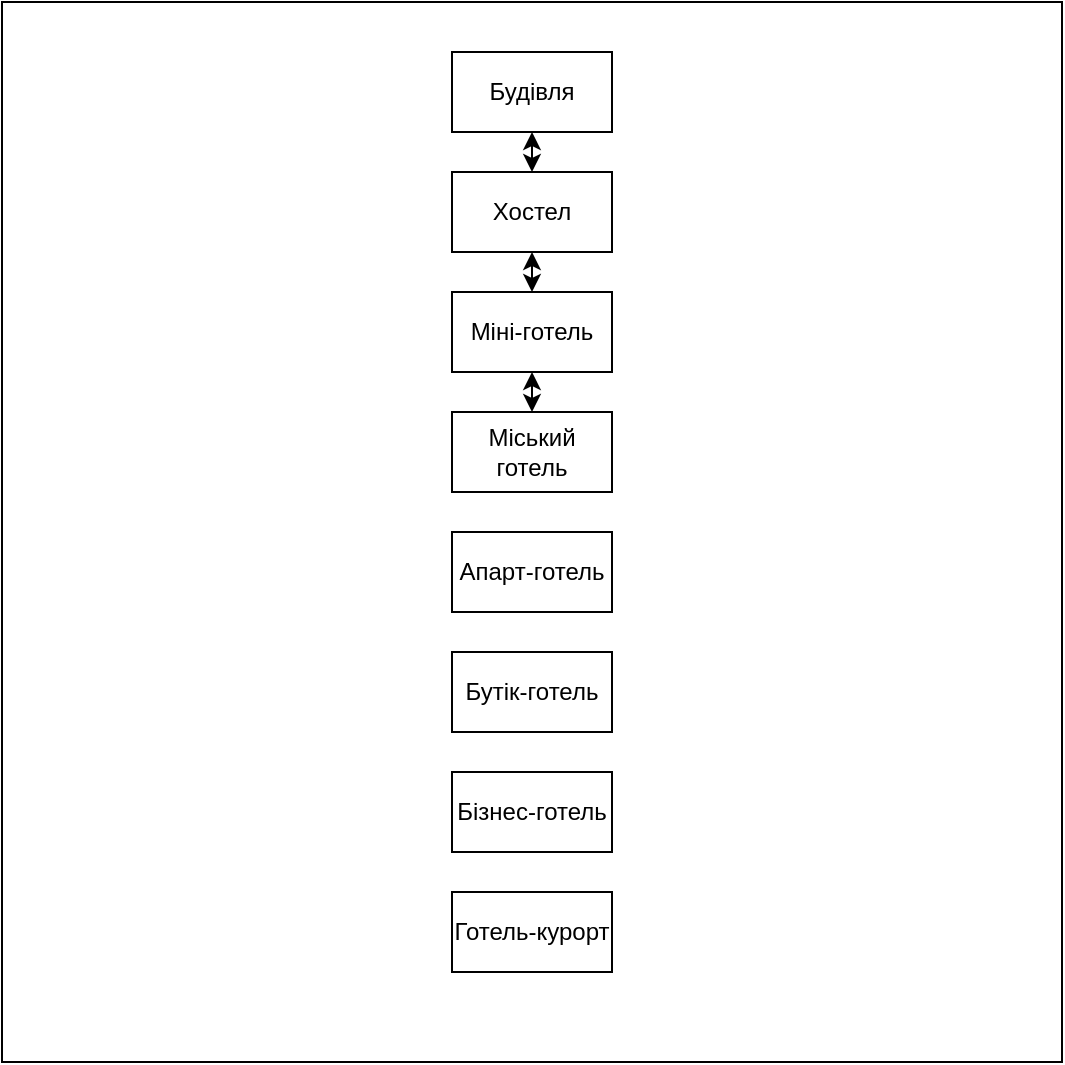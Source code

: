 <mxfile version="21.7.2" type="github">
  <diagram name="Страница — 1" id="rCxJo5MhZ4vbmWMJt02z">
    <mxGraphModel dx="989" dy="517" grid="1" gridSize="10" guides="1" tooltips="1" connect="1" arrows="1" fold="1" page="1" pageScale="1" pageWidth="827" pageHeight="1169" math="0" shadow="0">
      <root>
        <mxCell id="0" />
        <mxCell id="1" parent="0" />
        <mxCell id="JILR0RX5SvPw9TXMDlvb-1" value="" style="whiteSpace=wrap;html=1;aspect=fixed;" vertex="1" parent="1">
          <mxGeometry x="140" y="35" width="530" height="530" as="geometry" />
        </mxCell>
        <mxCell id="JILR0RX5SvPw9TXMDlvb-11" value="Будівля" style="rounded=0;whiteSpace=wrap;html=1;" vertex="1" parent="1">
          <mxGeometry x="365" y="60" width="80" height="40" as="geometry" />
        </mxCell>
        <mxCell id="JILR0RX5SvPw9TXMDlvb-12" value="Хостел" style="rounded=0;whiteSpace=wrap;html=1;" vertex="1" parent="1">
          <mxGeometry x="365" y="120" width="80" height="40" as="geometry" />
        </mxCell>
        <mxCell id="JILR0RX5SvPw9TXMDlvb-13" value="Міні-готель" style="rounded=0;whiteSpace=wrap;html=1;" vertex="1" parent="1">
          <mxGeometry x="365" y="180" width="80" height="40" as="geometry" />
        </mxCell>
        <mxCell id="JILR0RX5SvPw9TXMDlvb-14" value="Міський готель" style="rounded=0;whiteSpace=wrap;html=1;" vertex="1" parent="1">
          <mxGeometry x="365" y="240" width="80" height="40" as="geometry" />
        </mxCell>
        <mxCell id="JILR0RX5SvPw9TXMDlvb-15" value="Апарт-готель" style="rounded=0;whiteSpace=wrap;html=1;" vertex="1" parent="1">
          <mxGeometry x="365" y="300" width="80" height="40" as="geometry" />
        </mxCell>
        <mxCell id="JILR0RX5SvPw9TXMDlvb-16" value="Бутік-готель" style="rounded=0;whiteSpace=wrap;html=1;" vertex="1" parent="1">
          <mxGeometry x="365" y="360" width="80" height="40" as="geometry" />
        </mxCell>
        <mxCell id="JILR0RX5SvPw9TXMDlvb-17" value="Бізнес-готель" style="rounded=0;whiteSpace=wrap;html=1;" vertex="1" parent="1">
          <mxGeometry x="365" y="420" width="80" height="40" as="geometry" />
        </mxCell>
        <mxCell id="JILR0RX5SvPw9TXMDlvb-18" value="Готель-курорт" style="rounded=0;whiteSpace=wrap;html=1;" vertex="1" parent="1">
          <mxGeometry x="365" y="480" width="80" height="40" as="geometry" />
        </mxCell>
        <mxCell id="JILR0RX5SvPw9TXMDlvb-20" value="" style="endArrow=classic;startArrow=classic;html=1;rounded=0;entryX=0.5;entryY=1;entryDx=0;entryDy=0;exitX=0.5;exitY=0;exitDx=0;exitDy=0;" edge="1" parent="1" source="JILR0RX5SvPw9TXMDlvb-12" target="JILR0RX5SvPw9TXMDlvb-11">
          <mxGeometry width="50" height="50" relative="1" as="geometry">
            <mxPoint x="620" y="340" as="sourcePoint" />
            <mxPoint x="670" y="290" as="targetPoint" />
            <Array as="points">
              <mxPoint x="405" y="110" />
            </Array>
          </mxGeometry>
        </mxCell>
        <mxCell id="JILR0RX5SvPw9TXMDlvb-21" value="" style="endArrow=classic;startArrow=classic;html=1;rounded=0;entryX=0.5;entryY=1;entryDx=0;entryDy=0;exitX=0.5;exitY=0;exitDx=0;exitDy=0;" edge="1" parent="1" source="JILR0RX5SvPw9TXMDlvb-13" target="JILR0RX5SvPw9TXMDlvb-12">
          <mxGeometry width="50" height="50" relative="1" as="geometry">
            <mxPoint x="415" y="130" as="sourcePoint" />
            <mxPoint x="415" y="110" as="targetPoint" />
            <Array as="points" />
          </mxGeometry>
        </mxCell>
        <mxCell id="JILR0RX5SvPw9TXMDlvb-23" value="" style="endArrow=classic;startArrow=classic;html=1;rounded=0;entryX=0.5;entryY=1;entryDx=0;entryDy=0;exitX=0.5;exitY=0;exitDx=0;exitDy=0;" edge="1" parent="1" source="JILR0RX5SvPw9TXMDlvb-14" target="JILR0RX5SvPw9TXMDlvb-13">
          <mxGeometry width="50" height="50" relative="1" as="geometry">
            <mxPoint x="415" y="190" as="sourcePoint" />
            <mxPoint x="415" y="170" as="targetPoint" />
            <Array as="points" />
          </mxGeometry>
        </mxCell>
      </root>
    </mxGraphModel>
  </diagram>
</mxfile>

